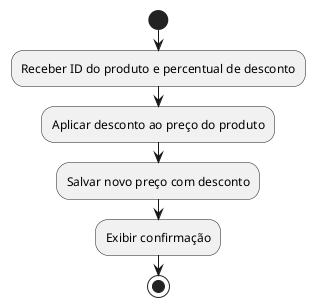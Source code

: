 @startuml
start

:Receber ID do produto e percentual de desconto;
:Aplicar desconto ao preço do produto;
:Salvar novo preço com desconto;
:Exibir confirmação;

stop
@enduml